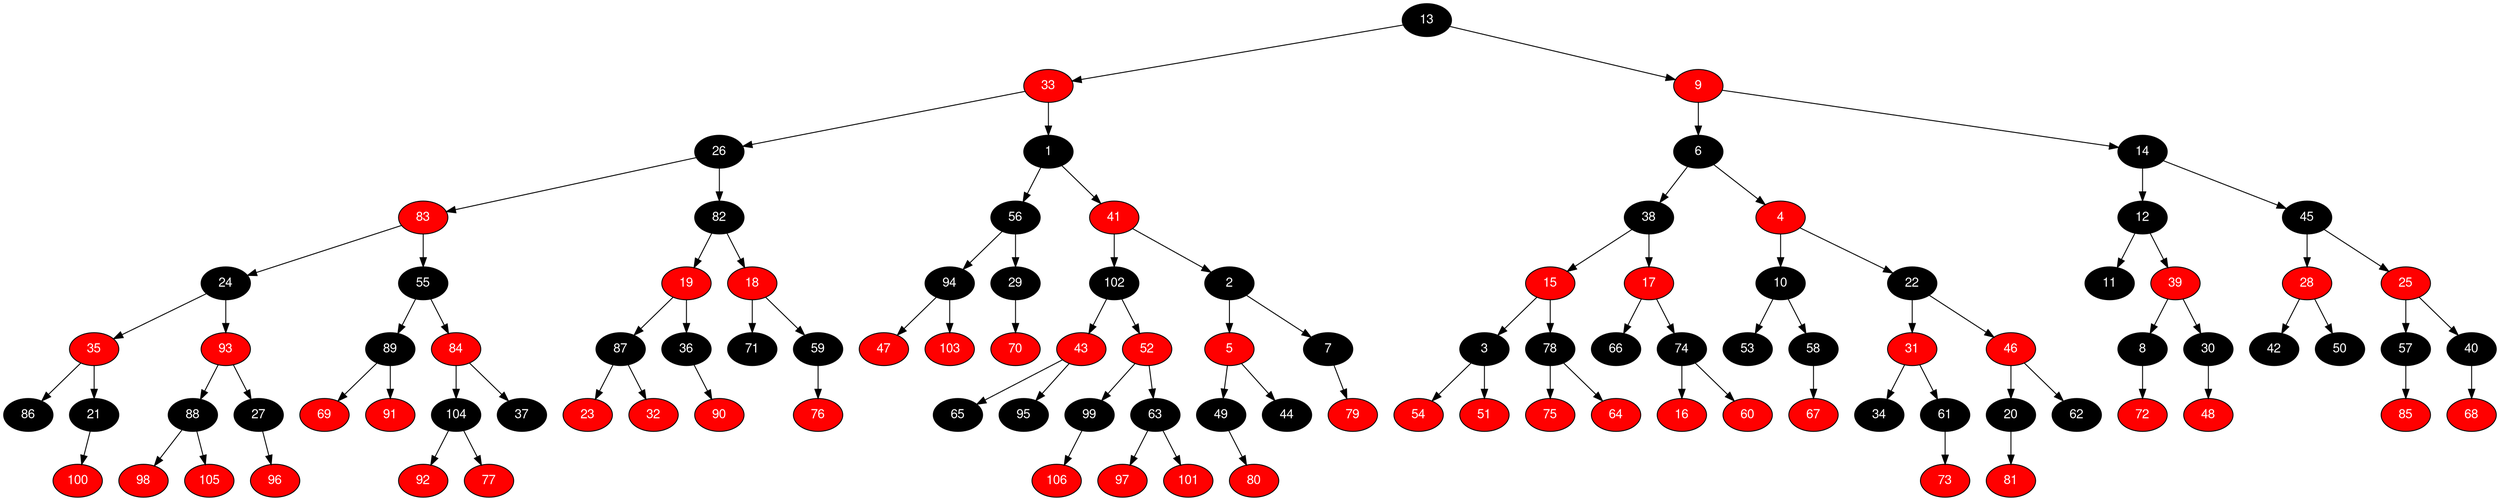 digraph RB_Teste {
	node [fontname="Helvetica,Arial,sans-serif" style="filled"]
	edge [fontname="Helvetica,Arial,sans-serif" color="black"]

	{
		node [fillcolor=" black" fontcolor=" white"] 13 
		node [fillcolor=" red" fontcolor=" white"] 33 
		node [fillcolor=" black" fontcolor=" white"] 26 
		node [fillcolor=" red" fontcolor=" white"] 83 
		node [fillcolor=" black" fontcolor=" white"] 24 
		node [fillcolor=" red" fontcolor=" white"] 35 
		node [fillcolor=" black" fontcolor=" white"] 86 
		node [fillcolor=" black" fontcolor=" white"] 21 
		node [fillcolor=" red" fontcolor=" white"] 100 
		node [fillcolor=" red" fontcolor=" white"] 93 
		node [fillcolor=" black" fontcolor=" white"] 88 
		node [fillcolor=" red" fontcolor=" white"] 98 
		node [fillcolor=" red" fontcolor=" white"] 105 
		node [fillcolor=" black" fontcolor=" white"] 27 
		node [fillcolor=" red" fontcolor=" white"] 96 
		node [fillcolor=" black" fontcolor=" white"] 55 
		node [fillcolor=" black" fontcolor=" white"] 89 
		node [fillcolor=" red" fontcolor=" white"] 69 
		node [fillcolor=" red" fontcolor=" white"] 91 
		node [fillcolor=" red" fontcolor=" white"] 84 
		node [fillcolor=" black" fontcolor=" white"] 104 
		node [fillcolor=" red" fontcolor=" white"] 92 
		node [fillcolor=" red" fontcolor=" white"] 77 
		node [fillcolor=" black" fontcolor=" white"] 37 
		node [fillcolor=" black" fontcolor=" white"] 82 
		node [fillcolor=" red" fontcolor=" white"] 19 
		node [fillcolor=" black" fontcolor=" white"] 87 
		node [fillcolor=" red" fontcolor=" white"] 23 
		node [fillcolor=" red" fontcolor=" white"] 32 
		node [fillcolor=" black" fontcolor=" white"] 36 
		node [fillcolor=" red" fontcolor=" white"] 90 
		node [fillcolor=" red" fontcolor=" white"] 18 
		node [fillcolor=" black" fontcolor=" white"] 71 
		node [fillcolor=" black" fontcolor=" white"] 59 
		node [fillcolor=" red" fontcolor=" white"] 76 
		node [fillcolor=" black" fontcolor=" white"] 1 
		node [fillcolor=" black" fontcolor=" white"] 56 
		node [fillcolor=" black" fontcolor=" white"] 94 
		node [fillcolor=" red" fontcolor=" white"] 47 
		node [fillcolor=" red" fontcolor=" white"] 103 
		node [fillcolor=" black" fontcolor=" white"] 29 
		node [fillcolor=" red" fontcolor=" white"] 70 
		node [fillcolor=" red" fontcolor=" white"] 41 
		node [fillcolor=" black" fontcolor=" white"] 102 
		node [fillcolor=" red" fontcolor=" white"] 43 
		node [fillcolor=" black" fontcolor=" white"] 65 
		node [fillcolor=" black" fontcolor=" white"] 95 
		node [fillcolor=" red" fontcolor=" white"] 52 
		node [fillcolor=" black" fontcolor=" white"] 99 
		node [fillcolor=" red" fontcolor=" white"] 106 
		node [fillcolor=" black" fontcolor=" white"] 63 
		node [fillcolor=" red" fontcolor=" white"] 97 
		node [fillcolor=" red" fontcolor=" white"] 101 
		node [fillcolor=" black" fontcolor=" white"] 2 
		node [fillcolor=" red" fontcolor=" white"] 5 
		node [fillcolor=" black" fontcolor=" white"] 49 
		node [fillcolor=" red" fontcolor=" white"] 80 
		node [fillcolor=" black" fontcolor=" white"] 44 
		node [fillcolor=" black" fontcolor=" white"] 7 
		node [fillcolor=" red" fontcolor=" white"] 79 
		node [fillcolor=" red" fontcolor=" white"] 9 
		node [fillcolor=" black" fontcolor=" white"] 6 
		node [fillcolor=" black" fontcolor=" white"] 38 
		node [fillcolor=" red" fontcolor=" white"] 15 
		node [fillcolor=" black" fontcolor=" white"] 3 
		node [fillcolor=" red" fontcolor=" white"] 54 
		node [fillcolor=" red" fontcolor=" white"] 51 
		node [fillcolor=" black" fontcolor=" white"] 78 
		node [fillcolor=" red" fontcolor=" white"] 75 
		node [fillcolor=" red" fontcolor=" white"] 64 
		node [fillcolor=" red" fontcolor=" white"] 17 
		node [fillcolor=" black" fontcolor=" white"] 66 
		node [fillcolor=" black" fontcolor=" white"] 74 
		node [fillcolor=" red" fontcolor=" white"] 16 
		node [fillcolor=" red" fontcolor=" white"] 60 
		node [fillcolor=" red" fontcolor=" white"] 4 
		node [fillcolor=" black" fontcolor=" white"] 10 
		node [fillcolor=" black" fontcolor=" white"] 53 
		node [fillcolor=" black" fontcolor=" white"] 58 
		node [fillcolor=" red" fontcolor=" white"] 67 
		node [fillcolor=" black" fontcolor=" white"] 22 
		node [fillcolor=" red" fontcolor=" white"] 31 
		node [fillcolor=" black" fontcolor=" white"] 34 
		node [fillcolor=" black" fontcolor=" white"] 61 
		node [fillcolor=" red" fontcolor=" white"] 73 
		node [fillcolor=" red" fontcolor=" white"] 46 
		node [fillcolor=" black" fontcolor=" white"] 20 
		node [fillcolor=" red" fontcolor=" white"] 81 
		node [fillcolor=" black" fontcolor=" white"] 62 
		node [fillcolor=" black" fontcolor=" white"] 14 
		node [fillcolor=" black" fontcolor=" white"] 12 
		node [fillcolor=" black" fontcolor=" white"] 11 
		node [fillcolor=" red" fontcolor=" white"] 39 
		node [fillcolor=" black" fontcolor=" white"] 8 
		node [fillcolor=" red" fontcolor=" white"] 72 
		node [fillcolor=" black" fontcolor=" white"] 30 
		node [fillcolor=" red" fontcolor=" white"] 48 
		node [fillcolor=" black" fontcolor=" white"] 45 
		node [fillcolor=" red" fontcolor=" white"] 28 
		node [fillcolor=" black" fontcolor=" white"] 42 
		node [fillcolor=" black" fontcolor=" white"] 50 
		node [fillcolor=" red" fontcolor=" white"] 25 
		node [fillcolor=" black" fontcolor=" white"] 57 
		node [fillcolor=" red" fontcolor=" white"] 85 
		node [fillcolor=" black" fontcolor=" white"] 40 
		node [fillcolor=" red" fontcolor=" white"] 68 
	}

	13 -> 33 
	13 -> 9 
	33 -> 26 
	33 -> 1 
	26 -> 83 
	26 -> 82 
	83 -> 24 
	83 -> 55 
	24 -> 35 
	24 -> 93 
	35 -> 86 
	35 -> 21 
	21 -> 100 
	93 -> 88 
	93 -> 27 
	88 -> 98 
	88 -> 105 
	27 -> 96 
	55 -> 89 
	55 -> 84 
	89 -> 69 
	89 -> 91 
	84 -> 104 
	84 -> 37 
	104 -> 92 
	104 -> 77 
	82 -> 19 
	82 -> 18 
	19 -> 87 
	19 -> 36 
	87 -> 23 
	87 -> 32 
	36 -> 90 
	18 -> 71 
	18 -> 59 
	59 -> 76 
	1 -> 56 
	1 -> 41 
	56 -> 94 
	56 -> 29 
	94 -> 47 
	94 -> 103 
	29 -> 70 
	41 -> 102 
	41 -> 2 
	102 -> 43 
	102 -> 52 
	43 -> 65 
	43 -> 95 
	52 -> 99 
	52 -> 63 
	99 -> 106 
	63 -> 97 
	63 -> 101 
	2 -> 5 
	2 -> 7 
	5 -> 49 
	5 -> 44 
	49 -> 80 
	7 -> 79 
	9 -> 6 
	9 -> 14 
	6 -> 38 
	6 -> 4 
	38 -> 15 
	38 -> 17 
	15 -> 3 
	15 -> 78 
	3 -> 54 
	3 -> 51 
	78 -> 75 
	78 -> 64 
	17 -> 66 
	17 -> 74 
	74 -> 16 
	74 -> 60 
	4 -> 10 
	4 -> 22 
	10 -> 53 
	10 -> 58 
	58 -> 67 
	22 -> 31 
	22 -> 46 
	31 -> 34 
	31 -> 61 
	61 -> 73 
	46 -> 20 
	46 -> 62 
	20 -> 81 
	14 -> 12 
	14 -> 45 
	12 -> 11 
	12 -> 39 
	39 -> 8 
	39 -> 30 
	8 -> 72 
	30 -> 48 
	45 -> 28 
	45 -> 25 
	28 -> 42 
	28 -> 50 
	25 -> 57 
	25 -> 40 
	57 -> 85 
	40 -> 68 
}
